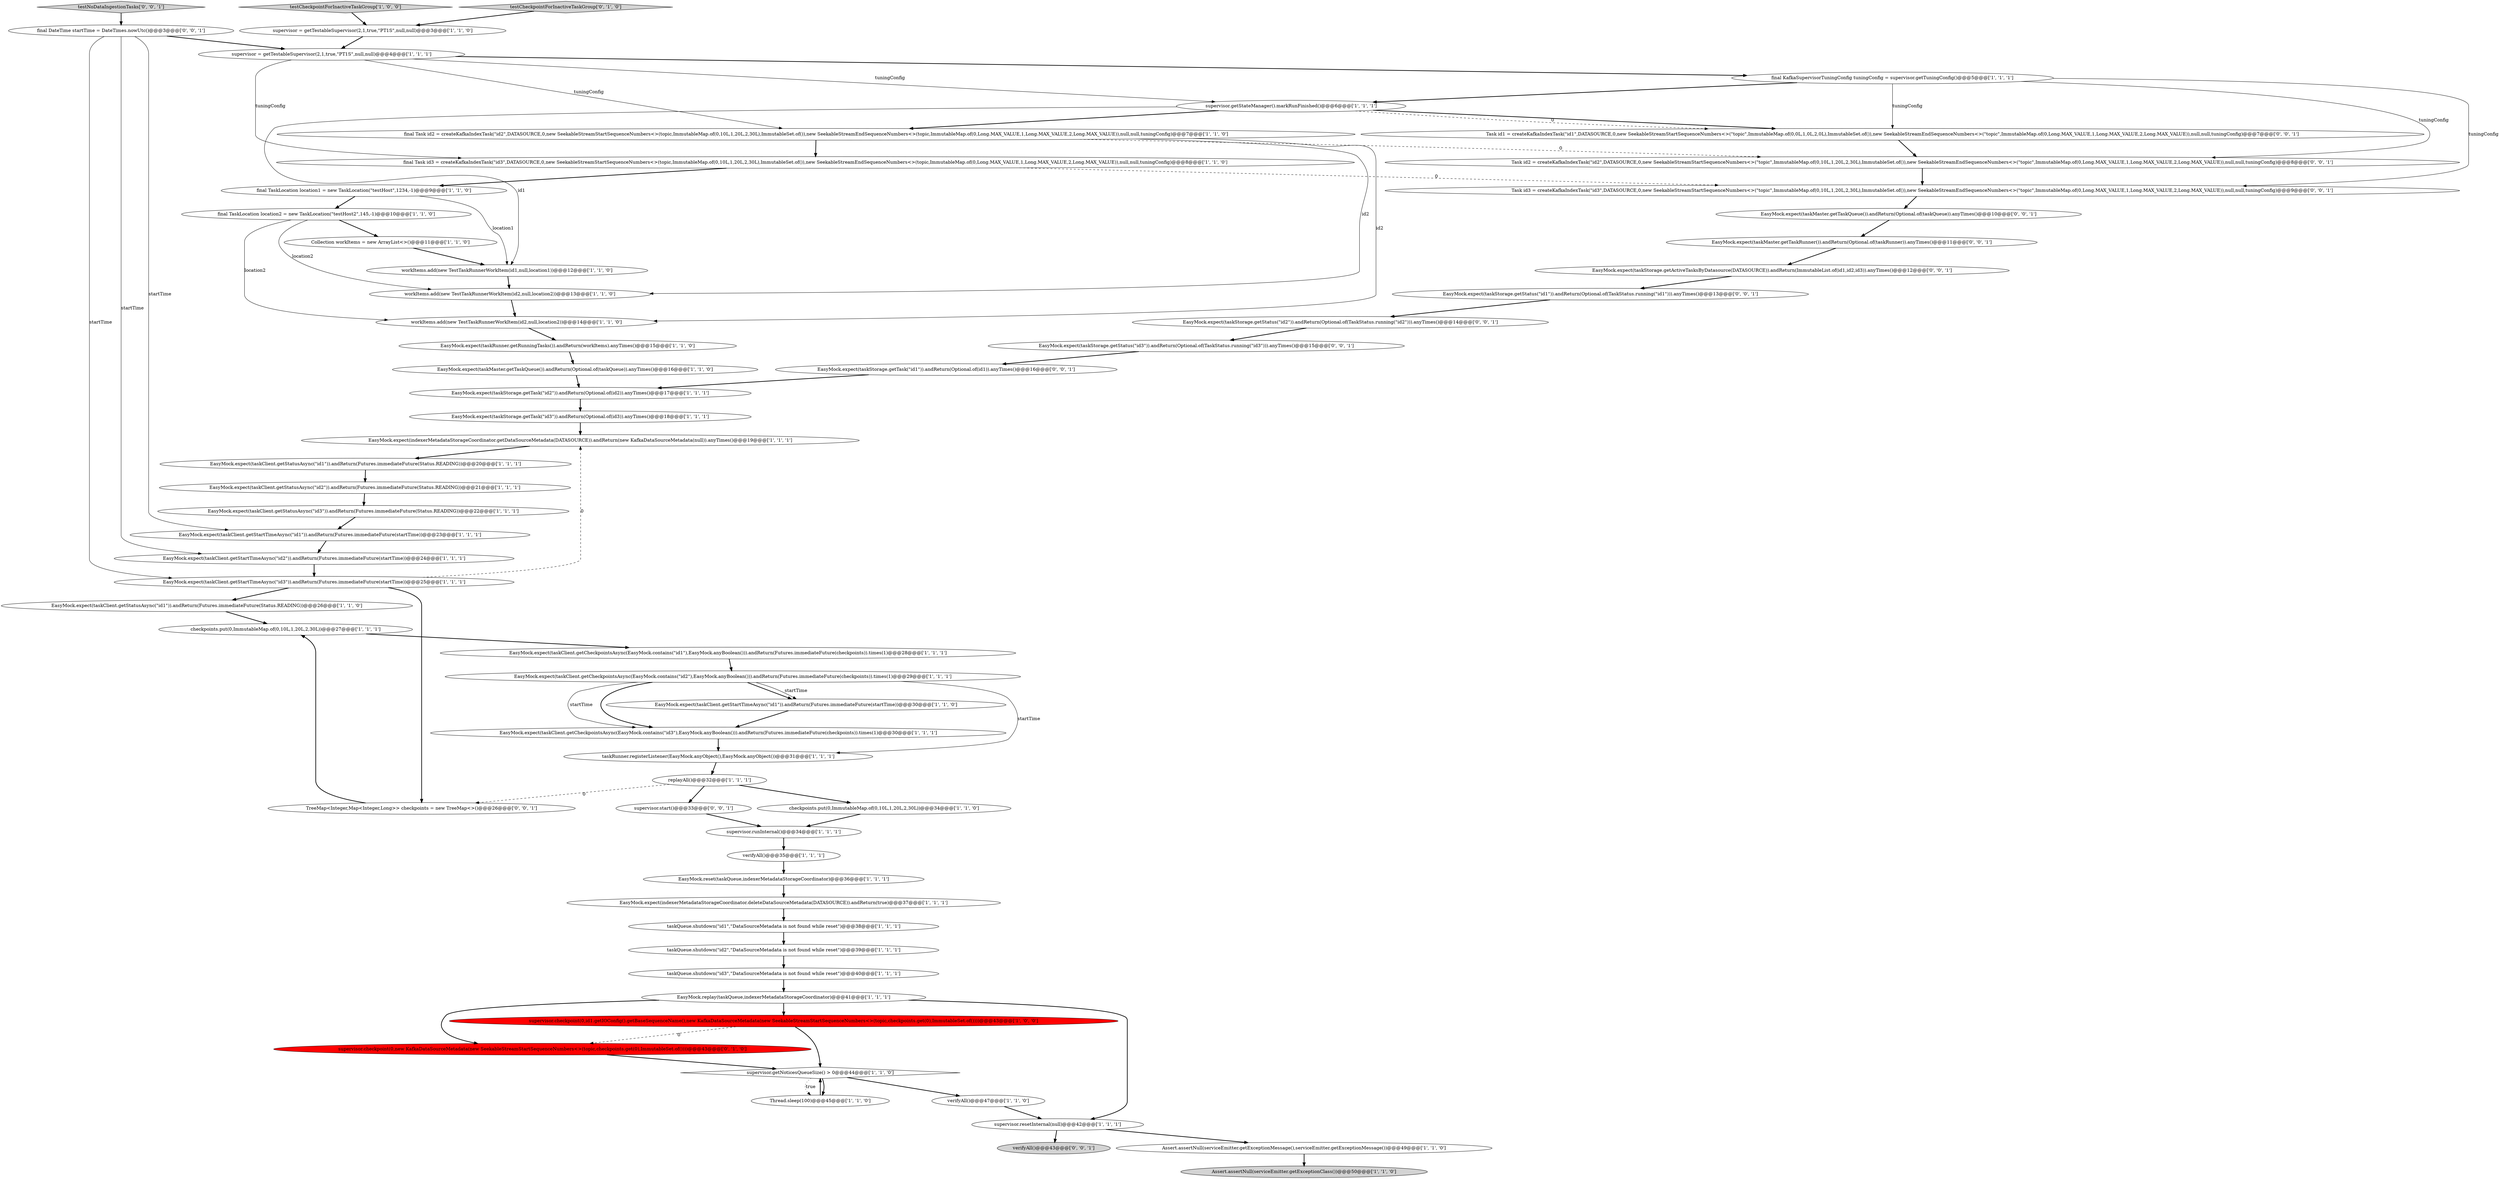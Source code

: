digraph {
41 [style = filled, label = "workItems.add(new TestTaskRunnerWorkItem(id2,null,location2))@@@13@@@['1', '1', '0']", fillcolor = white, shape = ellipse image = "AAA0AAABBB1BBB"];
61 [style = filled, label = "verifyAll()@@@43@@@['0', '0', '1']", fillcolor = lightgray, shape = ellipse image = "AAA0AAABBB3BBB"];
46 [style = filled, label = "EasyMock.expect(taskClient.getStatusAsync(\"id2\")).andReturn(Futures.immediateFuture(Status.READING))@@@21@@@['1', '1', '1']", fillcolor = white, shape = ellipse image = "AAA0AAABBB1BBB"];
13 [style = filled, label = "taskQueue.shutdown(\"id1\",\"DataSourceMetadata is not found while reset\")@@@38@@@['1', '1', '1']", fillcolor = white, shape = ellipse image = "AAA0AAABBB1BBB"];
15 [style = filled, label = "verifyAll()@@@35@@@['1', '1', '1']", fillcolor = white, shape = ellipse image = "AAA0AAABBB1BBB"];
8 [style = filled, label = "final TaskLocation location2 = new TaskLocation(\"testHost2\",145,-1)@@@10@@@['1', '1', '0']", fillcolor = white, shape = ellipse image = "AAA0AAABBB1BBB"];
39 [style = filled, label = "EasyMock.reset(taskQueue,indexerMetadataStorageCoordinator)@@@36@@@['1', '1', '1']", fillcolor = white, shape = ellipse image = "AAA0AAABBB1BBB"];
47 [style = filled, label = "final KafkaSupervisorTuningConfig tuningConfig = supervisor.getTuningConfig()@@@5@@@['1', '1', '1']", fillcolor = white, shape = ellipse image = "AAA0AAABBB1BBB"];
57 [style = filled, label = "supervisor.start()@@@33@@@['0', '0', '1']", fillcolor = white, shape = ellipse image = "AAA0AAABBB3BBB"];
16 [style = filled, label = "EasyMock.expect(taskClient.getStatusAsync(\"id1\")).andReturn(Futures.immediateFuture(Status.READING))@@@26@@@['1', '1', '0']", fillcolor = white, shape = ellipse image = "AAA0AAABBB1BBB"];
2 [style = filled, label = "EasyMock.expect(taskClient.getStatusAsync(\"id3\")).andReturn(Futures.immediateFuture(Status.READING))@@@22@@@['1', '1', '1']", fillcolor = white, shape = ellipse image = "AAA0AAABBB1BBB"];
21 [style = filled, label = "EasyMock.expect(indexerMetadataStorageCoordinator.getDataSourceMetadata(DATASOURCE)).andReturn(new KafkaDataSourceMetadata(null)).anyTimes()@@@19@@@['1', '1', '1']", fillcolor = white, shape = ellipse image = "AAA0AAABBB1BBB"];
31 [style = filled, label = "EasyMock.expect(taskClient.getStartTimeAsync(\"id3\")).andReturn(Futures.immediateFuture(startTime))@@@25@@@['1', '1', '1']", fillcolor = white, shape = ellipse image = "AAA0AAABBB1BBB"];
12 [style = filled, label = "Assert.assertNull(serviceEmitter.getExceptionClass())@@@50@@@['1', '1', '0']", fillcolor = lightgray, shape = ellipse image = "AAA0AAABBB1BBB"];
18 [style = filled, label = "EasyMock.expect(taskStorage.getTask(\"id3\")).andReturn(Optional.of(id3)).anyTimes()@@@18@@@['1', '1', '1']", fillcolor = white, shape = ellipse image = "AAA0AAABBB1BBB"];
33 [style = filled, label = "final TaskLocation location1 = new TaskLocation(\"testHost\",1234,-1)@@@9@@@['1', '1', '0']", fillcolor = white, shape = ellipse image = "AAA0AAABBB1BBB"];
29 [style = filled, label = "supervisor.getStateManager().markRunFinished()@@@6@@@['1', '1', '1']", fillcolor = white, shape = ellipse image = "AAA0AAABBB1BBB"];
53 [style = filled, label = "testNoDataIngestionTasks['0', '0', '1']", fillcolor = lightgray, shape = diamond image = "AAA0AAABBB3BBB"];
54 [style = filled, label = "Task id2 = createKafkaIndexTask(\"id2\",DATASOURCE,0,new SeekableStreamStartSequenceNumbers<>(\"topic\",ImmutableMap.of(0,10L,1,20L,2,30L),ImmutableSet.of()),new SeekableStreamEndSequenceNumbers<>(\"topic\",ImmutableMap.of(0,Long.MAX_VALUE,1,Long.MAX_VALUE,2,Long.MAX_VALUE)),null,null,tuningConfig)@@@8@@@['0', '0', '1']", fillcolor = white, shape = ellipse image = "AAA0AAABBB3BBB"];
58 [style = filled, label = "Task id3 = createKafkaIndexTask(\"id3\",DATASOURCE,0,new SeekableStreamStartSequenceNumbers<>(\"topic\",ImmutableMap.of(0,10L,1,20L,2,30L),ImmutableSet.of()),new SeekableStreamEndSequenceNumbers<>(\"topic\",ImmutableMap.of(0,Long.MAX_VALUE,1,Long.MAX_VALUE,2,Long.MAX_VALUE)),null,null,tuningConfig)@@@9@@@['0', '0', '1']", fillcolor = white, shape = ellipse image = "AAA0AAABBB3BBB"];
3 [style = filled, label = "Thread.sleep(100)@@@45@@@['1', '1', '0']", fillcolor = white, shape = ellipse image = "AAA0AAABBB1BBB"];
50 [style = filled, label = "EasyMock.expect(taskMaster.getTaskRunner()).andReturn(Optional.of(taskRunner)).anyTimes()@@@11@@@['0', '0', '1']", fillcolor = white, shape = ellipse image = "AAA0AAABBB3BBB"];
24 [style = filled, label = "EasyMock.replay(taskQueue,indexerMetadataStorageCoordinator)@@@41@@@['1', '1', '1']", fillcolor = white, shape = ellipse image = "AAA0AAABBB1BBB"];
5 [style = filled, label = "EasyMock.expect(taskClient.getCheckpointsAsync(EasyMock.contains(\"id2\"),EasyMock.anyBoolean())).andReturn(Futures.immediateFuture(checkpoints)).times(1)@@@29@@@['1', '1', '1']", fillcolor = white, shape = ellipse image = "AAA0AAABBB1BBB"];
26 [style = filled, label = "testCheckpointForInactiveTaskGroup['1', '0', '0']", fillcolor = lightgray, shape = diamond image = "AAA0AAABBB1BBB"];
9 [style = filled, label = "EasyMock.expect(taskRunner.getRunningTasks()).andReturn(workItems).anyTimes()@@@15@@@['1', '1', '0']", fillcolor = white, shape = ellipse image = "AAA0AAABBB1BBB"];
38 [style = filled, label = "EasyMock.expect(taskClient.getStatusAsync(\"id1\")).andReturn(Futures.immediateFuture(Status.READING))@@@20@@@['1', '1', '1']", fillcolor = white, shape = ellipse image = "AAA0AAABBB1BBB"];
22 [style = filled, label = "EasyMock.expect(taskClient.getStartTimeAsync(\"id2\")).andReturn(Futures.immediateFuture(startTime))@@@24@@@['1', '1', '1']", fillcolor = white, shape = ellipse image = "AAA0AAABBB1BBB"];
25 [style = filled, label = "supervisor.runInternal()@@@34@@@['1', '1', '1']", fillcolor = white, shape = ellipse image = "AAA0AAABBB1BBB"];
43 [style = filled, label = "supervisor.getNoticesQueueSize() > 0@@@44@@@['1', '1', '0']", fillcolor = white, shape = diamond image = "AAA0AAABBB1BBB"];
4 [style = filled, label = "final Task id3 = createKafkaIndexTask(\"id3\",DATASOURCE,0,new SeekableStreamStartSequenceNumbers<>(topic,ImmutableMap.of(0,10L,1,20L,2,30L),ImmutableSet.of()),new SeekableStreamEndSequenceNumbers<>(topic,ImmutableMap.of(0,Long.MAX_VALUE,1,Long.MAX_VALUE,2,Long.MAX_VALUE)),null,null,tuningConfig)@@@8@@@['1', '1', '0']", fillcolor = white, shape = ellipse image = "AAA0AAABBB1BBB"];
63 [style = filled, label = "TreeMap<Integer,Map<Integer,Long>> checkpoints = new TreeMap<>()@@@26@@@['0', '0', '1']", fillcolor = white, shape = ellipse image = "AAA0AAABBB3BBB"];
51 [style = filled, label = "final DateTime startTime = DateTimes.nowUtc()@@@3@@@['0', '0', '1']", fillcolor = white, shape = ellipse image = "AAA0AAABBB3BBB"];
37 [style = filled, label = "EasyMock.expect(taskClient.getStartTimeAsync(\"id1\")).andReturn(Futures.immediateFuture(startTime))@@@30@@@['1', '1', '0']", fillcolor = white, shape = ellipse image = "AAA0AAABBB1BBB"];
48 [style = filled, label = "supervisor.checkpoint(0,new KafkaDataSourceMetadata(new SeekableStreamStartSequenceNumbers<>(topic,checkpoints.get(0),ImmutableSet.of())))@@@43@@@['0', '1', '0']", fillcolor = red, shape = ellipse image = "AAA1AAABBB2BBB"];
52 [style = filled, label = "EasyMock.expect(taskStorage.getTask(\"id1\")).andReturn(Optional.of(id1)).anyTimes()@@@16@@@['0', '0', '1']", fillcolor = white, shape = ellipse image = "AAA0AAABBB3BBB"];
6 [style = filled, label = "Assert.assertNull(serviceEmitter.getExceptionMessage(),serviceEmitter.getExceptionMessage())@@@49@@@['1', '1', '0']", fillcolor = white, shape = ellipse image = "AAA0AAABBB1BBB"];
28 [style = filled, label = "checkpoints.put(0,ImmutableMap.of(0,10L,1,20L,2,30L))@@@34@@@['1', '1', '0']", fillcolor = white, shape = ellipse image = "AAA0AAABBB1BBB"];
35 [style = filled, label = "EasyMock.expect(indexerMetadataStorageCoordinator.deleteDataSourceMetadata(DATASOURCE)).andReturn(true)@@@37@@@['1', '1', '1']", fillcolor = white, shape = ellipse image = "AAA0AAABBB1BBB"];
45 [style = filled, label = "supervisor = getTestableSupervisor(2,1,true,\"PT1S\",null,null)@@@4@@@['1', '1', '1']", fillcolor = white, shape = ellipse image = "AAA0AAABBB1BBB"];
49 [style = filled, label = "testCheckpointForInactiveTaskGroup['0', '1', '0']", fillcolor = lightgray, shape = diamond image = "AAA0AAABBB2BBB"];
56 [style = filled, label = "EasyMock.expect(taskMaster.getTaskQueue()).andReturn(Optional.of(taskQueue)).anyTimes()@@@10@@@['0', '0', '1']", fillcolor = white, shape = ellipse image = "AAA0AAABBB3BBB"];
10 [style = filled, label = "EasyMock.expect(taskMaster.getTaskQueue()).andReturn(Optional.of(taskQueue)).anyTimes()@@@16@@@['1', '1', '0']", fillcolor = white, shape = ellipse image = "AAA0AAABBB1BBB"];
17 [style = filled, label = "supervisor.checkpoint(0,id1.getIOConfig().getBaseSequenceName(),new KafkaDataSourceMetadata(new SeekableStreamStartSequenceNumbers<>(topic,checkpoints.get(0),ImmutableSet.of())))@@@43@@@['1', '0', '0']", fillcolor = red, shape = ellipse image = "AAA1AAABBB1BBB"];
19 [style = filled, label = "EasyMock.expect(taskClient.getCheckpointsAsync(EasyMock.contains(\"id3\"),EasyMock.anyBoolean())).andReturn(Futures.immediateFuture(checkpoints)).times(1)@@@30@@@['1', '1', '1']", fillcolor = white, shape = ellipse image = "AAA0AAABBB1BBB"];
0 [style = filled, label = "taskRunner.registerListener(EasyMock.anyObject(),EasyMock.anyObject())@@@31@@@['1', '1', '1']", fillcolor = white, shape = ellipse image = "AAA0AAABBB1BBB"];
55 [style = filled, label = "Task id1 = createKafkaIndexTask(\"id1\",DATASOURCE,0,new SeekableStreamStartSequenceNumbers<>(\"topic\",ImmutableMap.of(0,0L,1,0L,2,0L),ImmutableSet.of()),new SeekableStreamEndSequenceNumbers<>(\"topic\",ImmutableMap.of(0,Long.MAX_VALUE,1,Long.MAX_VALUE,2,Long.MAX_VALUE)),null,null,tuningConfig)@@@7@@@['0', '0', '1']", fillcolor = white, shape = ellipse image = "AAA0AAABBB3BBB"];
40 [style = filled, label = "supervisor = getTestableSupervisor(2,1,true,\"PT1S\",null,null)@@@3@@@['1', '1', '0']", fillcolor = white, shape = ellipse image = "AAA0AAABBB1BBB"];
1 [style = filled, label = "EasyMock.expect(taskStorage.getTask(\"id2\")).andReturn(Optional.of(id2)).anyTimes()@@@17@@@['1', '1', '1']", fillcolor = white, shape = ellipse image = "AAA0AAABBB1BBB"];
14 [style = filled, label = "taskQueue.shutdown(\"id3\",\"DataSourceMetadata is not found while reset\")@@@40@@@['1', '1', '1']", fillcolor = white, shape = ellipse image = "AAA0AAABBB1BBB"];
42 [style = filled, label = "checkpoints.put(0,ImmutableMap.of(0,10L,1,20L,2,30L))@@@27@@@['1', '1', '1']", fillcolor = white, shape = ellipse image = "AAA0AAABBB1BBB"];
44 [style = filled, label = "EasyMock.expect(taskClient.getStartTimeAsync(\"id1\")).andReturn(Futures.immediateFuture(startTime))@@@23@@@['1', '1', '1']", fillcolor = white, shape = ellipse image = "AAA0AAABBB1BBB"];
59 [style = filled, label = "EasyMock.expect(taskStorage.getStatus(\"id3\")).andReturn(Optional.of(TaskStatus.running(\"id3\"))).anyTimes()@@@15@@@['0', '0', '1']", fillcolor = white, shape = ellipse image = "AAA0AAABBB3BBB"];
32 [style = filled, label = "replayAll()@@@32@@@['1', '1', '1']", fillcolor = white, shape = ellipse image = "AAA0AAABBB1BBB"];
62 [style = filled, label = "EasyMock.expect(taskStorage.getStatus(\"id1\")).andReturn(Optional.of(TaskStatus.running(\"id1\"))).anyTimes()@@@13@@@['0', '0', '1']", fillcolor = white, shape = ellipse image = "AAA0AAABBB3BBB"];
23 [style = filled, label = "EasyMock.expect(taskClient.getCheckpointsAsync(EasyMock.contains(\"id1\"),EasyMock.anyBoolean())).andReturn(Futures.immediateFuture(checkpoints)).times(1)@@@28@@@['1', '1', '1']", fillcolor = white, shape = ellipse image = "AAA0AAABBB1BBB"];
30 [style = filled, label = "supervisor.resetInternal(null)@@@42@@@['1', '1', '1']", fillcolor = white, shape = ellipse image = "AAA0AAABBB1BBB"];
60 [style = filled, label = "EasyMock.expect(taskStorage.getActiveTasksByDatasource(DATASOURCE)).andReturn(ImmutableList.of(id1,id2,id3)).anyTimes()@@@12@@@['0', '0', '1']", fillcolor = white, shape = ellipse image = "AAA0AAABBB3BBB"];
64 [style = filled, label = "EasyMock.expect(taskStorage.getStatus(\"id2\")).andReturn(Optional.of(TaskStatus.running(\"id2\"))).anyTimes()@@@14@@@['0', '0', '1']", fillcolor = white, shape = ellipse image = "AAA0AAABBB3BBB"];
27 [style = filled, label = "taskQueue.shutdown(\"id2\",\"DataSourceMetadata is not found while reset\")@@@39@@@['1', '1', '1']", fillcolor = white, shape = ellipse image = "AAA0AAABBB1BBB"];
34 [style = filled, label = "Collection workItems = new ArrayList<>()@@@11@@@['1', '1', '0']", fillcolor = white, shape = ellipse image = "AAA0AAABBB1BBB"];
11 [style = filled, label = "workItems.add(new TestTaskRunnerWorkItem(id1,null,location1))@@@12@@@['1', '1', '0']", fillcolor = white, shape = ellipse image = "AAA0AAABBB1BBB"];
7 [style = filled, label = "verifyAll()@@@47@@@['1', '1', '0']", fillcolor = white, shape = ellipse image = "AAA0AAABBB1BBB"];
36 [style = filled, label = "final Task id2 = createKafkaIndexTask(\"id2\",DATASOURCE,0,new SeekableStreamStartSequenceNumbers<>(topic,ImmutableMap.of(0,10L,1,20L,2,30L),ImmutableSet.of()),new SeekableStreamEndSequenceNumbers<>(topic,ImmutableMap.of(0,Long.MAX_VALUE,1,Long.MAX_VALUE,2,Long.MAX_VALUE)),null,null,tuningConfig)@@@7@@@['1', '1', '0']", fillcolor = white, shape = ellipse image = "AAA0AAABBB1BBB"];
20 [style = filled, label = "workItems.add(new TestTaskRunnerWorkItem(id2,null,location2))@@@14@@@['1', '1', '0']", fillcolor = white, shape = ellipse image = "AAA0AAABBB1BBB"];
52->1 [style = bold, label=""];
42->23 [style = bold, label=""];
14->24 [style = bold, label=""];
7->30 [style = bold, label=""];
20->9 [style = bold, label=""];
46->2 [style = bold, label=""];
32->63 [style = dashed, label="0"];
26->40 [style = bold, label=""];
9->10 [style = bold, label=""];
8->41 [style = solid, label="location2"];
30->6 [style = bold, label=""];
17->48 [style = dashed, label="0"];
41->20 [style = bold, label=""];
21->38 [style = bold, label=""];
24->30 [style = bold, label=""];
31->21 [style = dashed, label="0"];
43->3 [style = bold, label=""];
48->43 [style = bold, label=""];
2->44 [style = bold, label=""];
24->17 [style = bold, label=""];
8->20 [style = solid, label="location2"];
25->15 [style = bold, label=""];
28->25 [style = bold, label=""];
16->42 [style = bold, label=""];
4->58 [style = dashed, label="0"];
49->40 [style = bold, label=""];
45->4 [style = solid, label="tuningConfig"];
5->37 [style = bold, label=""];
29->36 [style = bold, label=""];
8->34 [style = bold, label=""];
36->20 [style = solid, label="id2"];
5->19 [style = solid, label="startTime"];
36->4 [style = bold, label=""];
60->62 [style = bold, label=""];
47->58 [style = solid, label="tuningConfig"];
57->25 [style = bold, label=""];
58->56 [style = bold, label=""];
54->58 [style = bold, label=""];
47->55 [style = solid, label="tuningConfig"];
51->22 [style = solid, label="startTime"];
39->35 [style = bold, label=""];
56->50 [style = bold, label=""];
45->36 [style = solid, label="tuningConfig"];
5->0 [style = solid, label="startTime"];
47->54 [style = solid, label="tuningConfig"];
51->44 [style = solid, label="startTime"];
38->46 [style = bold, label=""];
44->22 [style = bold, label=""];
10->1 [style = bold, label=""];
33->8 [style = bold, label=""];
63->42 [style = bold, label=""];
23->5 [style = bold, label=""];
36->54 [style = dashed, label="0"];
27->14 [style = bold, label=""];
51->31 [style = solid, label="startTime"];
32->57 [style = bold, label=""];
64->59 [style = bold, label=""];
4->33 [style = bold, label=""];
31->63 [style = bold, label=""];
19->0 [style = bold, label=""];
43->7 [style = bold, label=""];
17->43 [style = bold, label=""];
47->29 [style = bold, label=""];
11->41 [style = bold, label=""];
29->55 [style = bold, label=""];
5->19 [style = bold, label=""];
13->27 [style = bold, label=""];
50->60 [style = bold, label=""];
51->45 [style = bold, label=""];
43->3 [style = dotted, label="true"];
45->29 [style = solid, label="tuningConfig"];
5->37 [style = solid, label="startTime"];
18->21 [style = bold, label=""];
0->32 [style = bold, label=""];
29->11 [style = solid, label="id1"];
6->12 [style = bold, label=""];
53->51 [style = bold, label=""];
30->61 [style = bold, label=""];
31->16 [style = bold, label=""];
59->52 [style = bold, label=""];
36->41 [style = solid, label="id2"];
22->31 [style = bold, label=""];
1->18 [style = bold, label=""];
62->64 [style = bold, label=""];
29->55 [style = dashed, label="0"];
34->11 [style = bold, label=""];
15->39 [style = bold, label=""];
45->47 [style = bold, label=""];
33->11 [style = solid, label="location1"];
3->43 [style = bold, label=""];
40->45 [style = bold, label=""];
37->19 [style = bold, label=""];
55->54 [style = bold, label=""];
35->13 [style = bold, label=""];
32->28 [style = bold, label=""];
24->48 [style = bold, label=""];
}
